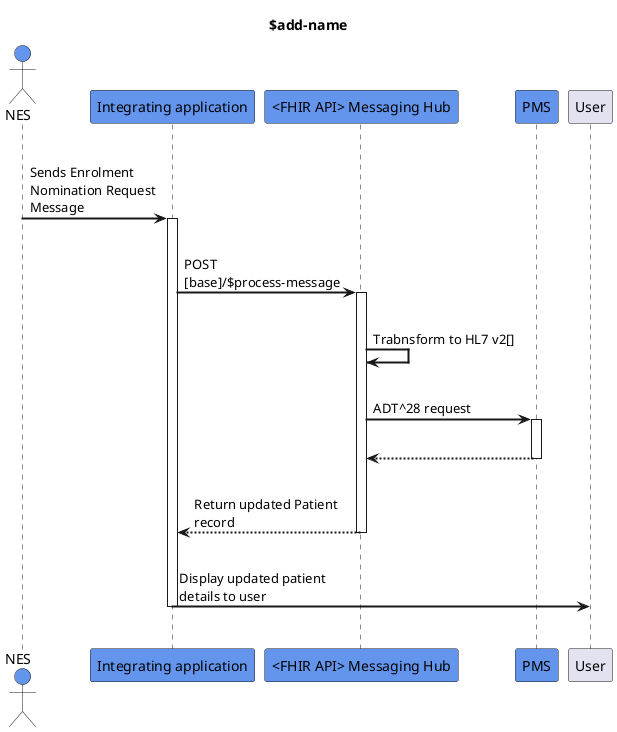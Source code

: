 @startuml
skinparam sequenceArrowThickness 2
skinparam roundcorner 5
skinparam maxmessagesize 180
skinparam sequenceParticipant bold
title $add-name
actor "NES " as Client #CornflowerBlue
participant "Integrating application" as A #CornflowerBlue
participant "<FHIR API> Messaging Hub" as B #CornflowerBlue
participant "PMS" as C #CornflowerBlue
|||
Client -> A: Sends Enrolment Nomination Request Message 
activate A
|||
A -> B: POST [base]/$process-message
activate B
|||
B -> B: Trabnsform to HL7 v2[]
|||
B -> C: ADT^28 request
activate C
|||
C -[dashed]-> B
deactivate C
|||
B -[dashed]-> A: Return updated Patient record
deactivate B
|||
A -> User: Display updated patient details to user
deactivate A
|||
@enduml

